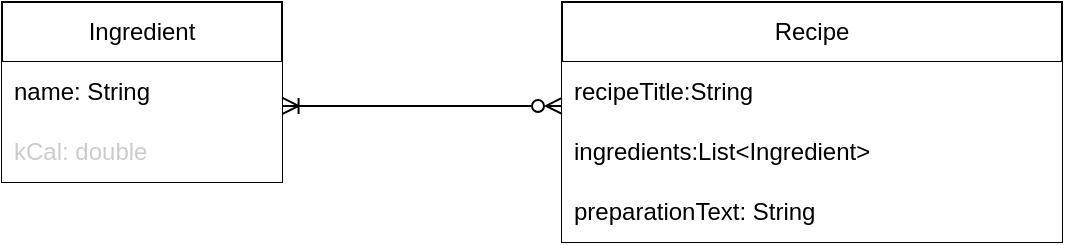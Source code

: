<mxfile version="27.1.6">
  <diagram name="Page-1" id="LcfojBMEP6jThsr_iVC6">
    <mxGraphModel grid="1" page="1" gridSize="10" guides="1" tooltips="1" connect="1" arrows="1" fold="1" pageScale="1" pageWidth="850" pageHeight="1100" math="0" shadow="0">
      <root>
        <mxCell id="0" />
        <mxCell id="1" parent="0" />
        <mxCell id="MnAlRHsr2K1yNofalpHe-2" value="Recipe" style="swimlane;fontStyle=0;childLayout=stackLayout;horizontal=1;startSize=30;horizontalStack=0;resizeParent=1;resizeParentMax=0;resizeLast=0;collapsible=1;marginBottom=0;whiteSpace=wrap;html=1;fillColor=light-dark(#FFFFFF,#999999);fontColor=light-dark(#000000,#000000);" vertex="1" parent="1">
          <mxGeometry x="420" y="310" width="250" height="120" as="geometry">
            <mxRectangle x="360" y="240" width="80" height="30" as="alternateBounds" />
          </mxGeometry>
        </mxCell>
        <mxCell id="MnAlRHsr2K1yNofalpHe-3" value="recipeTitle:String" style="text;strokeColor=none;fillColor=light-dark(#FFFFFF,#FFFFFF);align=left;verticalAlign=middle;spacingLeft=4;spacingRight=4;overflow=hidden;points=[[0,0.5],[1,0.5]];portConstraint=eastwest;rotatable=0;whiteSpace=wrap;html=1;fontColor=light-dark(#000000,#000000);" vertex="1" parent="MnAlRHsr2K1yNofalpHe-2">
          <mxGeometry y="30" width="250" height="30" as="geometry" />
        </mxCell>
        <mxCell id="MnAlRHsr2K1yNofalpHe-4" value="&lt;font style=&quot;color: light-dark(rgb(0, 0, 0), rgb(0, 0, 0));&quot;&gt;ingredients:List&amp;lt;Ingredient&amp;gt;&lt;/font&gt;" style="text;strokeColor=none;fillColor=light-dark(#FFFFFF,#FFFFFF);align=left;verticalAlign=middle;spacingLeft=4;spacingRight=4;overflow=hidden;points=[[0,0.5],[1,0.5]];portConstraint=eastwest;rotatable=0;whiteSpace=wrap;html=1;fontColor=light-dark(#000000,#000000);" vertex="1" parent="MnAlRHsr2K1yNofalpHe-2">
          <mxGeometry y="60" width="250" height="30" as="geometry" />
        </mxCell>
        <mxCell id="MnAlRHsr2K1yNofalpHe-5" value="preparationText: String" style="text;strokeColor=none;fillColor=light-dark(#FFFFFF,#FFFFFF);align=left;verticalAlign=middle;spacingLeft=4;spacingRight=4;overflow=hidden;points=[[0,0.5],[1,0.5]];portConstraint=eastwest;rotatable=0;whiteSpace=wrap;html=1;fontColor=light-dark(#000000,#000000);" vertex="1" parent="MnAlRHsr2K1yNofalpHe-2">
          <mxGeometry y="90" width="250" height="30" as="geometry" />
        </mxCell>
        <mxCell id="MnAlRHsr2K1yNofalpHe-6" value="Ingredient" style="swimlane;fontStyle=0;childLayout=stackLayout;horizontal=1;startSize=30;horizontalStack=0;resizeParent=1;resizeParentMax=0;resizeLast=0;collapsible=1;marginBottom=0;whiteSpace=wrap;html=1;fillColor=light-dark(#FFFFFF,#999999);fontColor=light-dark(#000000,#000000);" vertex="1" parent="1">
          <mxGeometry x="140" y="310" width="140" height="90" as="geometry" />
        </mxCell>
        <mxCell id="MnAlRHsr2K1yNofalpHe-7" value="name: String" style="text;strokeColor=none;fillColor=light-dark(#FFFFFF,#FFFFFF);align=left;verticalAlign=middle;spacingLeft=4;spacingRight=4;overflow=hidden;points=[[0,0.5],[1,0.5]];portConstraint=eastwest;rotatable=0;whiteSpace=wrap;html=1;fontColor=light-dark(#000000,#000000);" vertex="1" parent="MnAlRHsr2K1yNofalpHe-6">
          <mxGeometry y="30" width="140" height="30" as="geometry" />
        </mxCell>
        <mxCell id="MnAlRHsr2K1yNofalpHe-10" value="&lt;font style=&quot;color: rgb(204, 204, 204);&quot;&gt;kCal: double&lt;/font&gt;" style="text;strokeColor=none;fillColor=light-dark(#FFFFFF,#FFFFFF);align=left;verticalAlign=middle;spacingLeft=4;spacingRight=4;overflow=hidden;points=[[0,0.5],[1,0.5]];portConstraint=eastwest;rotatable=0;whiteSpace=wrap;html=1;fontColor=light-dark(#000000,#000000);" vertex="1" parent="MnAlRHsr2K1yNofalpHe-6">
          <mxGeometry y="60" width="140" height="30" as="geometry" />
        </mxCell>
        <mxCell id="MnAlRHsr2K1yNofalpHe-11" value="" style="endArrow=ERzeroToMany;html=1;rounded=0;exitX=1.002;exitY=0.733;exitDx=0;exitDy=0;exitPerimeter=0;entryX=0;entryY=0.733;entryDx=0;entryDy=0;entryPerimeter=0;startArrow=ERoneToMany;startFill=0;endFill=0;" edge="1" parent="1" source="MnAlRHsr2K1yNofalpHe-7" target="MnAlRHsr2K1yNofalpHe-3">
          <mxGeometry width="50" height="50" relative="1" as="geometry">
            <mxPoint x="400" y="450" as="sourcePoint" />
            <mxPoint x="450" y="400" as="targetPoint" />
          </mxGeometry>
        </mxCell>
      </root>
    </mxGraphModel>
  </diagram>
</mxfile>
